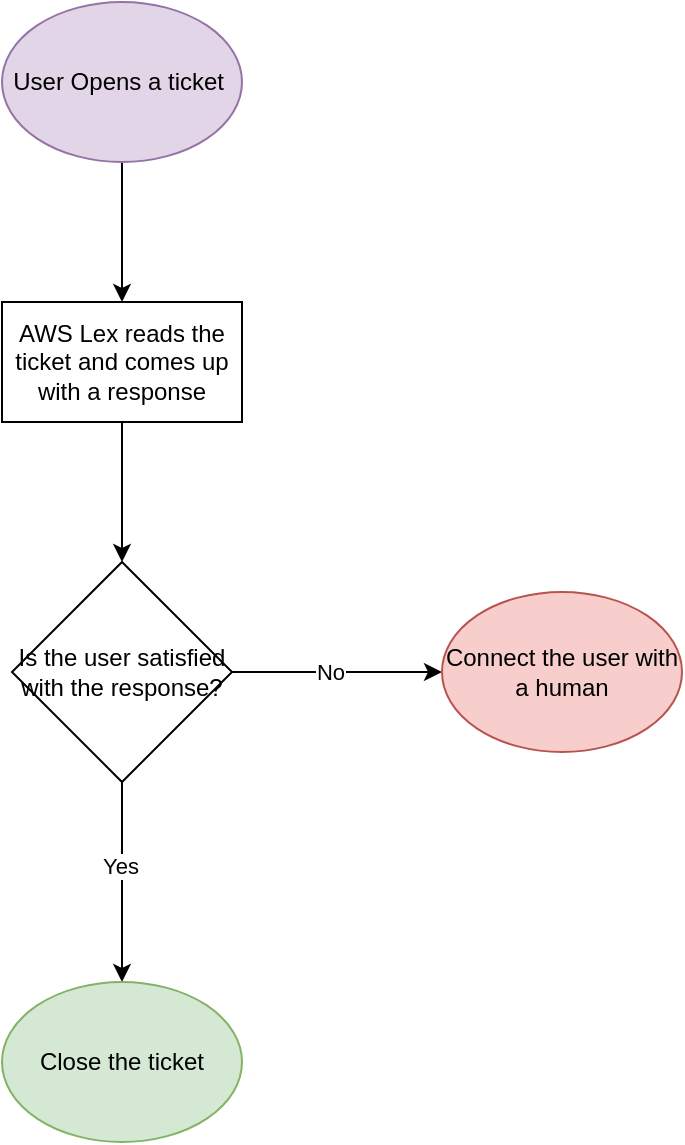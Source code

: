 <mxfile version="22.1.11" type="device">
  <diagram name="Page-1" id="O4gHF6bRFl5nwQHUpOs5">
    <mxGraphModel dx="1242" dy="800" grid="1" gridSize="10" guides="1" tooltips="1" connect="1" arrows="1" fold="1" page="1" pageScale="1" pageWidth="827" pageHeight="1169" math="0" shadow="0">
      <root>
        <mxCell id="0" />
        <mxCell id="1" parent="0" />
        <mxCell id="JGlw_p0Wvybs1nge2Pdb-32" style="edgeStyle=orthogonalEdgeStyle;rounded=0;orthogonalLoop=1;jettySize=auto;html=1;entryX=0.5;entryY=0;entryDx=0;entryDy=0;" edge="1" parent="1" source="JGlw_p0Wvybs1nge2Pdb-30" target="JGlw_p0Wvybs1nge2Pdb-31">
          <mxGeometry relative="1" as="geometry" />
        </mxCell>
        <mxCell id="JGlw_p0Wvybs1nge2Pdb-30" value="User Opens a ticket&amp;nbsp;" style="ellipse;whiteSpace=wrap;html=1;fillColor=#e1d5e7;strokeColor=#9673a6;" vertex="1" parent="1">
          <mxGeometry x="310" y="140" width="120" height="80" as="geometry" />
        </mxCell>
        <mxCell id="JGlw_p0Wvybs1nge2Pdb-35" style="edgeStyle=orthogonalEdgeStyle;rounded=0;orthogonalLoop=1;jettySize=auto;html=1;exitX=0.5;exitY=1;exitDx=0;exitDy=0;entryX=0.5;entryY=0;entryDx=0;entryDy=0;" edge="1" parent="1" source="JGlw_p0Wvybs1nge2Pdb-31" target="JGlw_p0Wvybs1nge2Pdb-34">
          <mxGeometry relative="1" as="geometry" />
        </mxCell>
        <mxCell id="JGlw_p0Wvybs1nge2Pdb-31" value="AWS Lex reads the ticket and comes up with a response" style="rounded=0;whiteSpace=wrap;html=1;" vertex="1" parent="1">
          <mxGeometry x="310" y="290" width="120" height="60" as="geometry" />
        </mxCell>
        <mxCell id="JGlw_p0Wvybs1nge2Pdb-39" style="edgeStyle=orthogonalEdgeStyle;rounded=0;orthogonalLoop=1;jettySize=auto;html=1;exitX=0.5;exitY=1;exitDx=0;exitDy=0;" edge="1" parent="1" source="JGlw_p0Wvybs1nge2Pdb-34" target="JGlw_p0Wvybs1nge2Pdb-40">
          <mxGeometry relative="1" as="geometry">
            <mxPoint x="370" y="650" as="targetPoint" />
          </mxGeometry>
        </mxCell>
        <mxCell id="JGlw_p0Wvybs1nge2Pdb-42" value="Yes" style="edgeLabel;html=1;align=center;verticalAlign=middle;resizable=0;points=[];" vertex="1" connectable="0" parent="JGlw_p0Wvybs1nge2Pdb-39">
          <mxGeometry x="-0.16" y="-1" relative="1" as="geometry">
            <mxPoint as="offset" />
          </mxGeometry>
        </mxCell>
        <mxCell id="JGlw_p0Wvybs1nge2Pdb-43" style="edgeStyle=orthogonalEdgeStyle;rounded=0;orthogonalLoop=1;jettySize=auto;html=1;" edge="1" parent="1" source="JGlw_p0Wvybs1nge2Pdb-34" target="JGlw_p0Wvybs1nge2Pdb-45">
          <mxGeometry relative="1" as="geometry">
            <mxPoint x="520" y="475" as="targetPoint" />
          </mxGeometry>
        </mxCell>
        <mxCell id="JGlw_p0Wvybs1nge2Pdb-44" value="No" style="edgeLabel;html=1;align=center;verticalAlign=middle;resizable=0;points=[];" vertex="1" connectable="0" parent="JGlw_p0Wvybs1nge2Pdb-43">
          <mxGeometry x="-0.326" y="-2" relative="1" as="geometry">
            <mxPoint x="13" y="-2" as="offset" />
          </mxGeometry>
        </mxCell>
        <mxCell id="JGlw_p0Wvybs1nge2Pdb-34" value="Is the user satisfied with the response?" style="rhombus;whiteSpace=wrap;html=1;" vertex="1" parent="1">
          <mxGeometry x="315" y="420" width="110" height="110" as="geometry" />
        </mxCell>
        <mxCell id="JGlw_p0Wvybs1nge2Pdb-40" value="Close the ticket" style="ellipse;whiteSpace=wrap;html=1;fillColor=#d5e8d4;strokeColor=#82b366;" vertex="1" parent="1">
          <mxGeometry x="310" y="630" width="120" height="80" as="geometry" />
        </mxCell>
        <mxCell id="JGlw_p0Wvybs1nge2Pdb-45" value="Connect the user with a human" style="ellipse;whiteSpace=wrap;html=1;fillColor=#f8cecc;strokeColor=#b85450;" vertex="1" parent="1">
          <mxGeometry x="530" y="435" width="120" height="80" as="geometry" />
        </mxCell>
      </root>
    </mxGraphModel>
  </diagram>
</mxfile>

